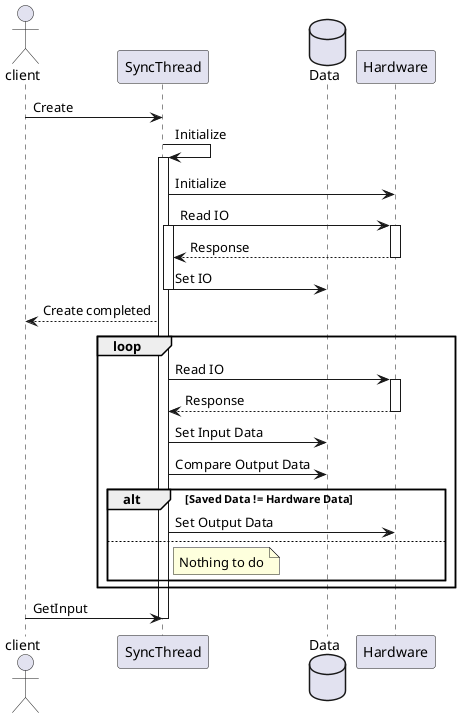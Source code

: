 @startuml
actor client
participant SyncThread
database Data
participant Hardware
client -> SyncThread : Create
SyncThread -> SyncThread : Initialize
activate SyncThread
SyncThread -> Hardware : Initialize
SyncThread -> Hardware : Read IO
activate SyncThread
activate Hardware
SyncThread <-- Hardware : Response
deactivate Hardware
SyncThread -> Data : Set IO
deactivate SyncThread
client <-- SyncThread : Create completed 

loop
	SyncThread -> Hardware : Read IO
	activate Hardware
	SyncThread <-- Hardware : Response
	deactivate Hardware
	SyncThread -> Data: Set Input Data
	SyncThread -> Data: Compare Output Data

	alt Saved Data != Hardware Data
		SyncThread -> Hardware : Set Output Data
	else
		note right of SyncThread
			Nothing to do
		end note
	end
end

client -> SyncThread : GetInput

deactivate SyncThread
@enduml
